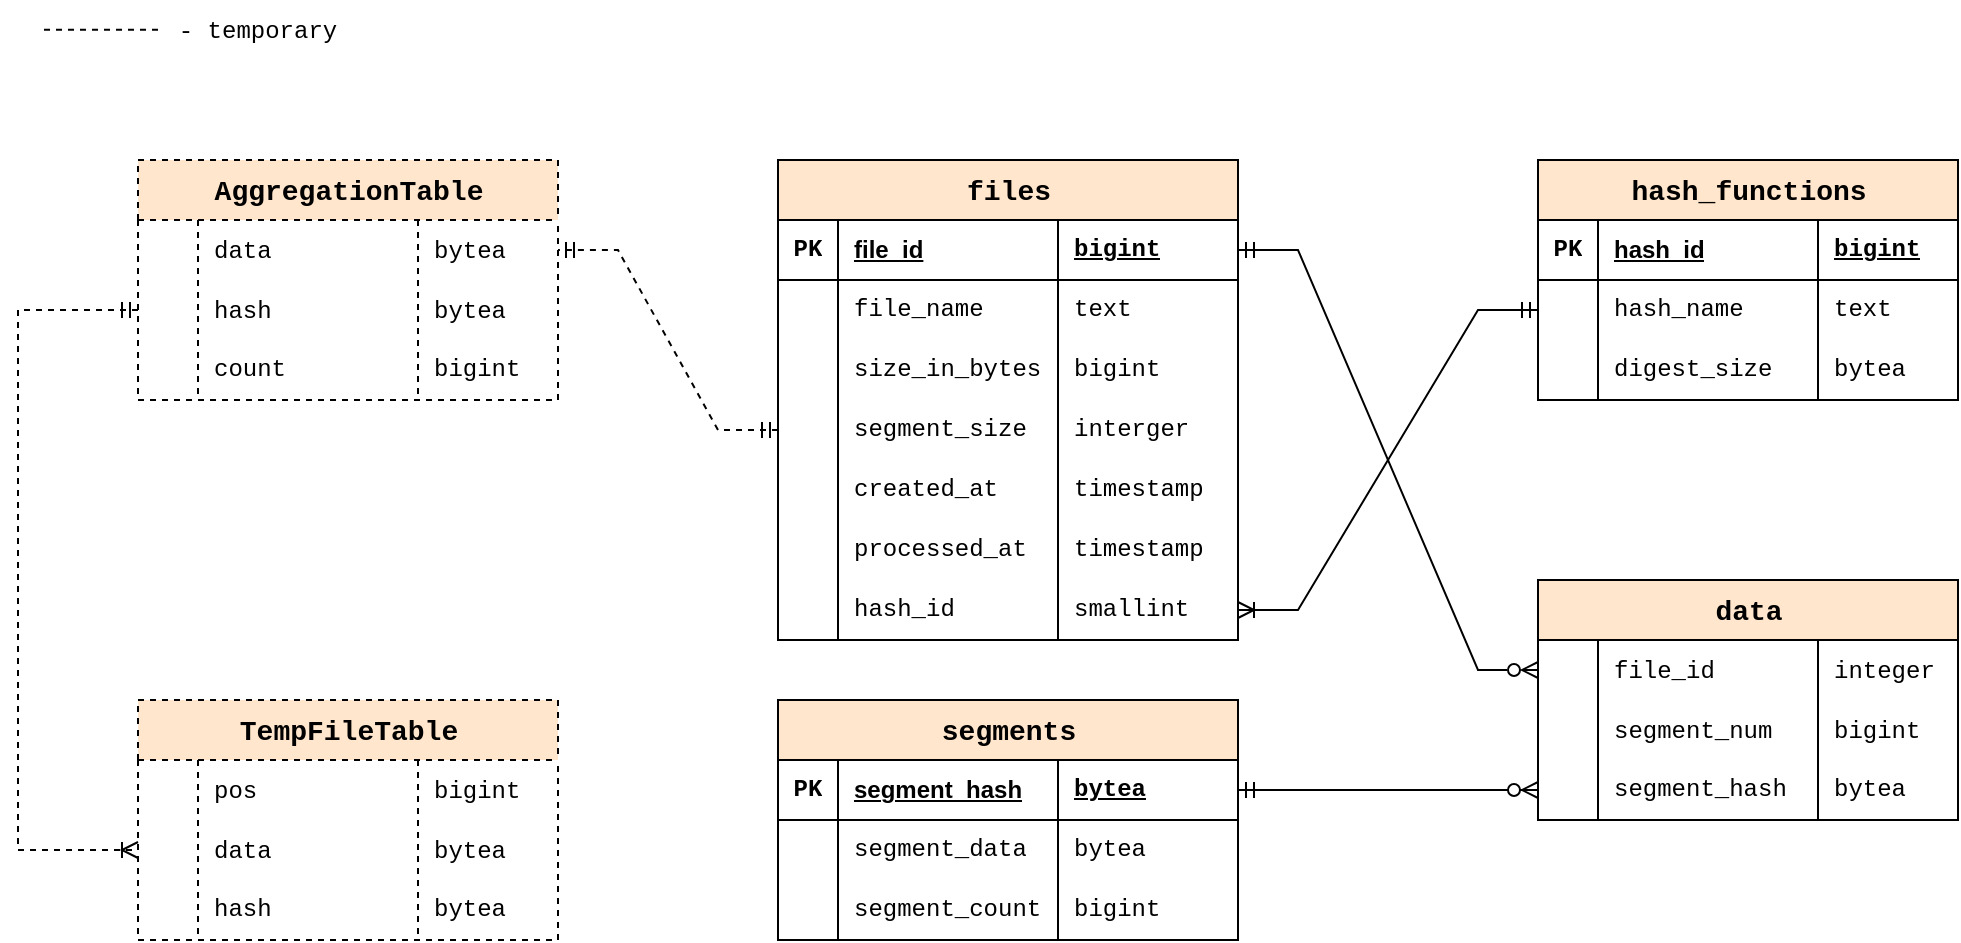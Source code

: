 <mxfile version="24.8.3">
  <diagram id="_JbBpGH4XB1mRXH1LUpM" name="Page-1">
    <mxGraphModel dx="1789" dy="1142" grid="1" gridSize="10" guides="1" tooltips="1" connect="1" arrows="1" fold="1" page="0" pageScale="1" pageWidth="850" pageHeight="1100" background="none" math="0" shadow="0">
      <root>
        <mxCell id="0" />
        <mxCell id="1" parent="0" />
        <mxCell id="z5l7bnWsJNs58Qk5u1nV-136" value="&lt;b style=&quot;font-size: 14px;&quot;&gt;&lt;font face=&quot;Courier New&quot;&gt;TempFileTable&lt;/font&gt;&lt;/b&gt;" style="shape=table;startSize=30;container=1;collapsible=1;childLayout=tableLayout;fixedRows=1;rowLines=0;fontStyle=1;align=center;resizeLast=1;html=1;fillColor=#ffe6cc;strokeColor=#000000;dashed=1;" parent="1" vertex="1">
          <mxGeometry x="-870" y="-360" width="210" height="120" as="geometry" />
        </mxCell>
        <mxCell id="z5l7bnWsJNs58Qk5u1nV-137" value="" style="shape=tableRow;horizontal=0;startSize=0;swimlaneHead=0;swimlaneBody=0;fillColor=none;collapsible=0;dropTarget=0;points=[[0,0.5],[1,0.5]];portConstraint=eastwest;top=0;left=0;right=0;bottom=0;" parent="z5l7bnWsJNs58Qk5u1nV-136" vertex="1">
          <mxGeometry y="30" width="210" height="30" as="geometry" />
        </mxCell>
        <mxCell id="z5l7bnWsJNs58Qk5u1nV-138" value="" style="shape=partialRectangle;connectable=0;fillColor=none;top=0;left=0;bottom=0;right=0;editable=1;overflow=hidden;whiteSpace=wrap;html=1;" parent="z5l7bnWsJNs58Qk5u1nV-137" vertex="1">
          <mxGeometry width="30" height="30" as="geometry">
            <mxRectangle width="30" height="30" as="alternateBounds" />
          </mxGeometry>
        </mxCell>
        <mxCell id="z5l7bnWsJNs58Qk5u1nV-139" value="&lt;font face=&quot;Courier New&quot;&gt;pos&lt;/font&gt;" style="shape=partialRectangle;connectable=0;fillColor=none;top=0;left=0;bottom=0;right=0;align=left;spacingLeft=6;overflow=hidden;whiteSpace=wrap;html=1;" parent="z5l7bnWsJNs58Qk5u1nV-137" vertex="1">
          <mxGeometry x="30" width="110" height="30" as="geometry">
            <mxRectangle width="110" height="30" as="alternateBounds" />
          </mxGeometry>
        </mxCell>
        <mxCell id="z5l7bnWsJNs58Qk5u1nV-140" value="&lt;font face=&quot;Courier New&quot;&gt;bigint&lt;/font&gt;" style="shape=partialRectangle;connectable=0;fillColor=none;top=0;left=0;bottom=0;right=0;align=left;spacingLeft=6;overflow=hidden;whiteSpace=wrap;html=1;" parent="z5l7bnWsJNs58Qk5u1nV-137" vertex="1">
          <mxGeometry x="140" width="70" height="30" as="geometry">
            <mxRectangle width="70" height="30" as="alternateBounds" />
          </mxGeometry>
        </mxCell>
        <mxCell id="z5l7bnWsJNs58Qk5u1nV-141" style="shape=tableRow;horizontal=0;startSize=0;swimlaneHead=0;swimlaneBody=0;fillColor=none;collapsible=0;dropTarget=0;points=[[0,0.5],[1,0.5]];portConstraint=eastwest;top=0;left=0;right=0;bottom=0;" parent="z5l7bnWsJNs58Qk5u1nV-136" vertex="1">
          <mxGeometry y="60" width="210" height="30" as="geometry" />
        </mxCell>
        <mxCell id="z5l7bnWsJNs58Qk5u1nV-142" style="shape=partialRectangle;connectable=0;fillColor=none;top=0;left=0;bottom=0;right=0;editable=1;overflow=hidden;whiteSpace=wrap;html=1;" parent="z5l7bnWsJNs58Qk5u1nV-141" vertex="1">
          <mxGeometry width="30" height="30" as="geometry">
            <mxRectangle width="30" height="30" as="alternateBounds" />
          </mxGeometry>
        </mxCell>
        <mxCell id="z5l7bnWsJNs58Qk5u1nV-143" value="&lt;span style=&quot;text-wrap-mode: nowrap;&quot;&gt;&lt;font style=&quot;font-size: 12px;&quot; face=&quot;Courier New&quot;&gt;data&lt;/font&gt;&lt;/span&gt;" style="shape=partialRectangle;connectable=0;fillColor=none;top=0;left=0;bottom=0;right=0;align=left;spacingLeft=6;overflow=hidden;whiteSpace=wrap;html=1;" parent="z5l7bnWsJNs58Qk5u1nV-141" vertex="1">
          <mxGeometry x="30" width="110" height="30" as="geometry">
            <mxRectangle width="110" height="30" as="alternateBounds" />
          </mxGeometry>
        </mxCell>
        <mxCell id="z5l7bnWsJNs58Qk5u1nV-144" value="&lt;font face=&quot;Courier New&quot;&gt;bytea&lt;/font&gt;" style="shape=partialRectangle;connectable=0;fillColor=none;top=0;left=0;bottom=0;right=0;align=left;spacingLeft=6;overflow=hidden;whiteSpace=wrap;html=1;" parent="z5l7bnWsJNs58Qk5u1nV-141" vertex="1">
          <mxGeometry x="140" width="70" height="30" as="geometry">
            <mxRectangle width="70" height="30" as="alternateBounds" />
          </mxGeometry>
        </mxCell>
        <mxCell id="z5l7bnWsJNs58Qk5u1nV-145" style="shape=tableRow;horizontal=0;startSize=0;swimlaneHead=0;swimlaneBody=0;fillColor=none;collapsible=0;dropTarget=0;points=[[0,0.5],[1,0.5]];portConstraint=eastwest;top=0;left=0;right=0;bottom=0;" parent="z5l7bnWsJNs58Qk5u1nV-136" vertex="1">
          <mxGeometry y="90" width="210" height="30" as="geometry" />
        </mxCell>
        <mxCell id="z5l7bnWsJNs58Qk5u1nV-146" style="shape=partialRectangle;connectable=0;fillColor=none;top=0;left=0;bottom=0;right=0;editable=1;overflow=hidden;whiteSpace=wrap;html=1;" parent="z5l7bnWsJNs58Qk5u1nV-145" vertex="1">
          <mxGeometry width="30" height="30" as="geometry">
            <mxRectangle width="30" height="30" as="alternateBounds" />
          </mxGeometry>
        </mxCell>
        <mxCell id="z5l7bnWsJNs58Qk5u1nV-147" value="hash" style="shape=partialRectangle;connectable=0;fillColor=none;top=0;left=0;bottom=0;right=0;align=left;spacingLeft=6;overflow=hidden;whiteSpace=wrap;html=1;fontFamily=Courier New;" parent="z5l7bnWsJNs58Qk5u1nV-145" vertex="1">
          <mxGeometry x="30" width="110" height="30" as="geometry">
            <mxRectangle width="110" height="30" as="alternateBounds" />
          </mxGeometry>
        </mxCell>
        <mxCell id="z5l7bnWsJNs58Qk5u1nV-148" value="bytea" style="shape=partialRectangle;connectable=0;fillColor=none;top=0;left=0;bottom=0;right=0;align=left;spacingLeft=6;overflow=hidden;whiteSpace=wrap;html=1;fontFamily=Courier New;" parent="z5l7bnWsJNs58Qk5u1nV-145" vertex="1">
          <mxGeometry x="140" width="70" height="30" as="geometry">
            <mxRectangle width="70" height="30" as="alternateBounds" />
          </mxGeometry>
        </mxCell>
        <mxCell id="z5l7bnWsJNs58Qk5u1nV-149" value="&lt;b style=&quot;font-size: 14px;&quot;&gt;&lt;font face=&quot;Courier New&quot;&gt;AggregationTable&lt;/font&gt;&lt;/b&gt;" style="shape=table;startSize=30;container=1;collapsible=1;childLayout=tableLayout;fixedRows=1;rowLines=0;fontStyle=1;align=center;resizeLast=1;html=1;fillColor=#ffe6cc;strokeColor=#000000;dashed=1;" parent="1" vertex="1">
          <mxGeometry x="-870" y="-630" width="210" height="120" as="geometry" />
        </mxCell>
        <mxCell id="z5l7bnWsJNs58Qk5u1nV-150" value="" style="shape=tableRow;horizontal=0;startSize=0;swimlaneHead=0;swimlaneBody=0;fillColor=none;collapsible=0;dropTarget=0;points=[[0,0.5],[1,0.5]];portConstraint=eastwest;top=0;left=0;right=0;bottom=0;" parent="z5l7bnWsJNs58Qk5u1nV-149" vertex="1">
          <mxGeometry y="30" width="210" height="30" as="geometry" />
        </mxCell>
        <mxCell id="z5l7bnWsJNs58Qk5u1nV-151" value="" style="shape=partialRectangle;connectable=0;fillColor=none;top=0;left=0;bottom=0;right=0;editable=1;overflow=hidden;whiteSpace=wrap;html=1;" parent="z5l7bnWsJNs58Qk5u1nV-150" vertex="1">
          <mxGeometry width="30" height="30" as="geometry">
            <mxRectangle width="30" height="30" as="alternateBounds" />
          </mxGeometry>
        </mxCell>
        <mxCell id="z5l7bnWsJNs58Qk5u1nV-152" value="&lt;font face=&quot;Courier New&quot;&gt;data&lt;/font&gt;" style="shape=partialRectangle;connectable=0;fillColor=none;top=0;left=0;bottom=0;right=0;align=left;spacingLeft=6;overflow=hidden;whiteSpace=wrap;html=1;" parent="z5l7bnWsJNs58Qk5u1nV-150" vertex="1">
          <mxGeometry x="30" width="110" height="30" as="geometry">
            <mxRectangle width="110" height="30" as="alternateBounds" />
          </mxGeometry>
        </mxCell>
        <mxCell id="z5l7bnWsJNs58Qk5u1nV-153" value="&lt;font face=&quot;Courier New&quot;&gt;bytea&lt;/font&gt;" style="shape=partialRectangle;connectable=0;fillColor=none;top=0;left=0;bottom=0;right=0;align=left;spacingLeft=6;overflow=hidden;whiteSpace=wrap;html=1;" parent="z5l7bnWsJNs58Qk5u1nV-150" vertex="1">
          <mxGeometry x="140" width="70" height="30" as="geometry">
            <mxRectangle width="70" height="30" as="alternateBounds" />
          </mxGeometry>
        </mxCell>
        <mxCell id="z5l7bnWsJNs58Qk5u1nV-154" style="shape=tableRow;horizontal=0;startSize=0;swimlaneHead=0;swimlaneBody=0;fillColor=none;collapsible=0;dropTarget=0;points=[[0,0.5],[1,0.5]];portConstraint=eastwest;top=0;left=0;right=0;bottom=0;" parent="z5l7bnWsJNs58Qk5u1nV-149" vertex="1">
          <mxGeometry y="60" width="210" height="30" as="geometry" />
        </mxCell>
        <mxCell id="z5l7bnWsJNs58Qk5u1nV-155" style="shape=partialRectangle;connectable=0;fillColor=none;top=0;left=0;bottom=0;right=0;editable=1;overflow=hidden;whiteSpace=wrap;html=1;" parent="z5l7bnWsJNs58Qk5u1nV-154" vertex="1">
          <mxGeometry width="30" height="30" as="geometry">
            <mxRectangle width="30" height="30" as="alternateBounds" />
          </mxGeometry>
        </mxCell>
        <mxCell id="z5l7bnWsJNs58Qk5u1nV-156" value="&lt;span style=&quot;text-wrap-mode: nowrap;&quot;&gt;&lt;font style=&quot;font-size: 12px;&quot; face=&quot;Courier New&quot;&gt;hash&lt;/font&gt;&lt;/span&gt;" style="shape=partialRectangle;connectable=0;fillColor=none;top=0;left=0;bottom=0;right=0;align=left;spacingLeft=6;overflow=hidden;whiteSpace=wrap;html=1;" parent="z5l7bnWsJNs58Qk5u1nV-154" vertex="1">
          <mxGeometry x="30" width="110" height="30" as="geometry">
            <mxRectangle width="110" height="30" as="alternateBounds" />
          </mxGeometry>
        </mxCell>
        <mxCell id="z5l7bnWsJNs58Qk5u1nV-157" value="&lt;font face=&quot;Courier New&quot;&gt;bytea&lt;/font&gt;" style="shape=partialRectangle;connectable=0;fillColor=none;top=0;left=0;bottom=0;right=0;align=left;spacingLeft=6;overflow=hidden;whiteSpace=wrap;html=1;" parent="z5l7bnWsJNs58Qk5u1nV-154" vertex="1">
          <mxGeometry x="140" width="70" height="30" as="geometry">
            <mxRectangle width="70" height="30" as="alternateBounds" />
          </mxGeometry>
        </mxCell>
        <mxCell id="z5l7bnWsJNs58Qk5u1nV-158" style="shape=tableRow;horizontal=0;startSize=0;swimlaneHead=0;swimlaneBody=0;fillColor=none;collapsible=0;dropTarget=0;points=[[0,0.5],[1,0.5]];portConstraint=eastwest;top=0;left=0;right=0;bottom=0;" parent="z5l7bnWsJNs58Qk5u1nV-149" vertex="1">
          <mxGeometry y="90" width="210" height="30" as="geometry" />
        </mxCell>
        <mxCell id="z5l7bnWsJNs58Qk5u1nV-159" style="shape=partialRectangle;connectable=0;fillColor=none;top=0;left=0;bottom=0;right=0;editable=1;overflow=hidden;whiteSpace=wrap;html=1;" parent="z5l7bnWsJNs58Qk5u1nV-158" vertex="1">
          <mxGeometry width="30" height="30" as="geometry">
            <mxRectangle width="30" height="30" as="alternateBounds" />
          </mxGeometry>
        </mxCell>
        <mxCell id="z5l7bnWsJNs58Qk5u1nV-160" value="count" style="shape=partialRectangle;connectable=0;fillColor=none;top=0;left=0;bottom=0;right=0;align=left;spacingLeft=6;overflow=hidden;whiteSpace=wrap;html=1;fontFamily=Courier New;" parent="z5l7bnWsJNs58Qk5u1nV-158" vertex="1">
          <mxGeometry x="30" width="110" height="30" as="geometry">
            <mxRectangle width="110" height="30" as="alternateBounds" />
          </mxGeometry>
        </mxCell>
        <mxCell id="z5l7bnWsJNs58Qk5u1nV-161" value="bigint" style="shape=partialRectangle;connectable=0;fillColor=none;top=0;left=0;bottom=0;right=0;align=left;spacingLeft=6;overflow=hidden;whiteSpace=wrap;html=1;fontFamily=Courier New;" parent="z5l7bnWsJNs58Qk5u1nV-158" vertex="1">
          <mxGeometry x="140" width="70" height="30" as="geometry">
            <mxRectangle width="70" height="30" as="alternateBounds" />
          </mxGeometry>
        </mxCell>
        <mxCell id="XiNT1Wdmcp_K6s7sq5Nl-28" value="" style="edgeStyle=entityRelationEdgeStyle;fontSize=12;html=1;endArrow=ERmandOne;rounded=0;entryX=1;entryY=0.5;entryDx=0;entryDy=0;exitX=0;exitY=0.5;exitDx=0;exitDy=0;endFill=0;startArrow=ERmandOne;startFill=0;dashed=1;" edge="1" parent="1" source="XiNT1Wdmcp_K6s7sq5Nl-81" target="z5l7bnWsJNs58Qk5u1nV-150">
          <mxGeometry width="100" height="100" relative="1" as="geometry">
            <mxPoint x="-590" y="-555" as="sourcePoint" />
            <mxPoint x="-760" y="-360" as="targetPoint" />
          </mxGeometry>
        </mxCell>
        <mxCell id="XiNT1Wdmcp_K6s7sq5Nl-29" value="&lt;b style=&quot;font-size: 14px;&quot;&gt;&lt;font face=&quot;Courier New&quot;&gt;hash_functions&lt;/font&gt;&lt;/b&gt;" style="shape=table;startSize=30;container=1;collapsible=1;childLayout=tableLayout;fixedRows=1;rowLines=0;fontStyle=1;align=center;resizeLast=1;html=1;fillColor=#ffe6cc;strokeColor=#000000;" vertex="1" parent="1">
          <mxGeometry x="-170" y="-630" width="210" height="120" as="geometry">
            <mxRectangle x="-290" y="-470" width="160" height="30" as="alternateBounds" />
          </mxGeometry>
        </mxCell>
        <mxCell id="XiNT1Wdmcp_K6s7sq5Nl-30" value="" style="shape=tableRow;horizontal=0;startSize=0;swimlaneHead=0;swimlaneBody=0;fillColor=none;collapsible=0;dropTarget=0;points=[[0,0.5],[1,0.5]];portConstraint=eastwest;top=0;left=0;right=0;bottom=1;" vertex="1" parent="XiNT1Wdmcp_K6s7sq5Nl-29">
          <mxGeometry y="30" width="210" height="30" as="geometry" />
        </mxCell>
        <mxCell id="XiNT1Wdmcp_K6s7sq5Nl-31" value="PK" style="shape=partialRectangle;connectable=0;fillColor=none;top=0;left=0;bottom=0;right=0;fontStyle=1;overflow=hidden;whiteSpace=wrap;html=1;fontFamily=Courier New;" vertex="1" parent="XiNT1Wdmcp_K6s7sq5Nl-30">
          <mxGeometry width="30" height="30" as="geometry">
            <mxRectangle width="30" height="30" as="alternateBounds" />
          </mxGeometry>
        </mxCell>
        <mxCell id="XiNT1Wdmcp_K6s7sq5Nl-32" value="hash_id" style="shape=partialRectangle;connectable=0;fillColor=none;top=0;left=0;bottom=0;right=0;align=left;spacingLeft=6;fontStyle=5;overflow=hidden;whiteSpace=wrap;html=1;" vertex="1" parent="XiNT1Wdmcp_K6s7sq5Nl-30">
          <mxGeometry x="30" width="110" height="30" as="geometry">
            <mxRectangle width="110" height="30" as="alternateBounds" />
          </mxGeometry>
        </mxCell>
        <mxCell id="XiNT1Wdmcp_K6s7sq5Nl-33" value="bigint" style="shape=partialRectangle;connectable=0;fillColor=none;top=0;left=0;bottom=0;right=0;align=left;spacingLeft=6;fontStyle=5;overflow=hidden;whiteSpace=wrap;html=1;fontFamily=Courier New;" vertex="1" parent="XiNT1Wdmcp_K6s7sq5Nl-30">
          <mxGeometry x="140" width="70" height="30" as="geometry">
            <mxRectangle width="70" height="30" as="alternateBounds" />
          </mxGeometry>
        </mxCell>
        <mxCell id="XiNT1Wdmcp_K6s7sq5Nl-34" value="" style="shape=tableRow;horizontal=0;startSize=0;swimlaneHead=0;swimlaneBody=0;fillColor=none;collapsible=0;dropTarget=0;points=[[0,0.5],[1,0.5]];portConstraint=eastwest;top=0;left=0;right=0;bottom=0;" vertex="1" parent="XiNT1Wdmcp_K6s7sq5Nl-29">
          <mxGeometry y="60" width="210" height="30" as="geometry" />
        </mxCell>
        <mxCell id="XiNT1Wdmcp_K6s7sq5Nl-35" value="" style="shape=partialRectangle;connectable=0;fillColor=none;top=0;left=0;bottom=0;right=0;editable=1;overflow=hidden;whiteSpace=wrap;html=1;" vertex="1" parent="XiNT1Wdmcp_K6s7sq5Nl-34">
          <mxGeometry width="30" height="30" as="geometry">
            <mxRectangle width="30" height="30" as="alternateBounds" />
          </mxGeometry>
        </mxCell>
        <mxCell id="XiNT1Wdmcp_K6s7sq5Nl-36" value="hash_name" style="shape=partialRectangle;connectable=0;fillColor=none;top=0;left=0;bottom=0;right=0;align=left;spacingLeft=6;overflow=hidden;whiteSpace=wrap;html=1;fontFamily=Courier New;" vertex="1" parent="XiNT1Wdmcp_K6s7sq5Nl-34">
          <mxGeometry x="30" width="110" height="30" as="geometry">
            <mxRectangle width="110" height="30" as="alternateBounds" />
          </mxGeometry>
        </mxCell>
        <mxCell id="XiNT1Wdmcp_K6s7sq5Nl-37" value="text" style="shape=partialRectangle;connectable=0;fillColor=none;top=0;left=0;bottom=0;right=0;align=left;spacingLeft=6;overflow=hidden;whiteSpace=wrap;html=1;fontFamily=Courier New;" vertex="1" parent="XiNT1Wdmcp_K6s7sq5Nl-34">
          <mxGeometry x="140" width="70" height="30" as="geometry">
            <mxRectangle width="70" height="30" as="alternateBounds" />
          </mxGeometry>
        </mxCell>
        <mxCell id="XiNT1Wdmcp_K6s7sq5Nl-38" value="" style="shape=tableRow;horizontal=0;startSize=0;swimlaneHead=0;swimlaneBody=0;fillColor=none;collapsible=0;dropTarget=0;points=[[0,0.5],[1,0.5]];portConstraint=eastwest;top=0;left=0;right=0;bottom=0;" vertex="1" parent="XiNT1Wdmcp_K6s7sq5Nl-29">
          <mxGeometry y="90" width="210" height="30" as="geometry" />
        </mxCell>
        <mxCell id="XiNT1Wdmcp_K6s7sq5Nl-39" value="" style="shape=partialRectangle;connectable=0;fillColor=none;top=0;left=0;bottom=0;right=0;editable=1;overflow=hidden;whiteSpace=wrap;html=1;" vertex="1" parent="XiNT1Wdmcp_K6s7sq5Nl-38">
          <mxGeometry width="30" height="30" as="geometry">
            <mxRectangle width="30" height="30" as="alternateBounds" />
          </mxGeometry>
        </mxCell>
        <mxCell id="XiNT1Wdmcp_K6s7sq5Nl-40" value="digest_size" style="shape=partialRectangle;connectable=0;fillColor=none;top=0;left=0;bottom=0;right=0;align=left;spacingLeft=6;overflow=hidden;whiteSpace=wrap;html=1;fontFamily=Courier New;" vertex="1" parent="XiNT1Wdmcp_K6s7sq5Nl-38">
          <mxGeometry x="30" width="110" height="30" as="geometry">
            <mxRectangle width="110" height="30" as="alternateBounds" />
          </mxGeometry>
        </mxCell>
        <mxCell id="XiNT1Wdmcp_K6s7sq5Nl-41" value="bytea" style="shape=partialRectangle;connectable=0;fillColor=none;top=0;left=0;bottom=0;right=0;align=left;spacingLeft=6;overflow=hidden;whiteSpace=wrap;html=1;fontFamily=Courier New;" vertex="1" parent="XiNT1Wdmcp_K6s7sq5Nl-38">
          <mxGeometry x="140" width="70" height="30" as="geometry">
            <mxRectangle width="70" height="30" as="alternateBounds" />
          </mxGeometry>
        </mxCell>
        <mxCell id="XiNT1Wdmcp_K6s7sq5Nl-42" value="&lt;b style=&quot;font-size: 14px;&quot;&gt;&lt;font face=&quot;Courier New&quot;&gt;data&lt;/font&gt;&lt;/b&gt;" style="shape=table;startSize=30;container=1;collapsible=1;childLayout=tableLayout;fixedRows=1;rowLines=0;fontStyle=1;align=center;resizeLast=1;html=1;fillColor=#ffe6cc;strokeColor=#000000;" vertex="1" parent="1">
          <mxGeometry x="-170" y="-420" width="210" height="120" as="geometry" />
        </mxCell>
        <mxCell id="XiNT1Wdmcp_K6s7sq5Nl-43" value="" style="shape=tableRow;horizontal=0;startSize=0;swimlaneHead=0;swimlaneBody=0;fillColor=none;collapsible=0;dropTarget=0;points=[[0,0.5],[1,0.5]];portConstraint=eastwest;top=0;left=0;right=0;bottom=0;" vertex="1" parent="XiNT1Wdmcp_K6s7sq5Nl-42">
          <mxGeometry y="30" width="210" height="30" as="geometry" />
        </mxCell>
        <mxCell id="XiNT1Wdmcp_K6s7sq5Nl-44" value="" style="shape=partialRectangle;connectable=0;fillColor=none;top=0;left=0;bottom=0;right=0;editable=1;overflow=hidden;whiteSpace=wrap;html=1;" vertex="1" parent="XiNT1Wdmcp_K6s7sq5Nl-43">
          <mxGeometry width="30" height="30" as="geometry">
            <mxRectangle width="30" height="30" as="alternateBounds" />
          </mxGeometry>
        </mxCell>
        <mxCell id="XiNT1Wdmcp_K6s7sq5Nl-45" value="&lt;font face=&quot;Courier New&quot;&gt;file_id&lt;/font&gt;" style="shape=partialRectangle;connectable=0;fillColor=none;top=0;left=0;bottom=0;right=0;align=left;spacingLeft=6;overflow=hidden;whiteSpace=wrap;html=1;" vertex="1" parent="XiNT1Wdmcp_K6s7sq5Nl-43">
          <mxGeometry x="30" width="110" height="30" as="geometry">
            <mxRectangle width="110" height="30" as="alternateBounds" />
          </mxGeometry>
        </mxCell>
        <mxCell id="XiNT1Wdmcp_K6s7sq5Nl-46" value="&lt;font face=&quot;Courier New&quot;&gt;integer&lt;/font&gt;" style="shape=partialRectangle;connectable=0;fillColor=none;top=0;left=0;bottom=0;right=0;align=left;spacingLeft=6;overflow=hidden;whiteSpace=wrap;html=1;" vertex="1" parent="XiNT1Wdmcp_K6s7sq5Nl-43">
          <mxGeometry x="140" width="70" height="30" as="geometry">
            <mxRectangle width="70" height="30" as="alternateBounds" />
          </mxGeometry>
        </mxCell>
        <mxCell id="XiNT1Wdmcp_K6s7sq5Nl-47" style="shape=tableRow;horizontal=0;startSize=0;swimlaneHead=0;swimlaneBody=0;fillColor=none;collapsible=0;dropTarget=0;points=[[0,0.5],[1,0.5]];portConstraint=eastwest;top=0;left=0;right=0;bottom=0;" vertex="1" parent="XiNT1Wdmcp_K6s7sq5Nl-42">
          <mxGeometry y="60" width="210" height="30" as="geometry" />
        </mxCell>
        <mxCell id="XiNT1Wdmcp_K6s7sq5Nl-48" style="shape=partialRectangle;connectable=0;fillColor=none;top=0;left=0;bottom=0;right=0;editable=1;overflow=hidden;whiteSpace=wrap;html=1;" vertex="1" parent="XiNT1Wdmcp_K6s7sq5Nl-47">
          <mxGeometry width="30" height="30" as="geometry">
            <mxRectangle width="30" height="30" as="alternateBounds" />
          </mxGeometry>
        </mxCell>
        <mxCell id="XiNT1Wdmcp_K6s7sq5Nl-49" value="&lt;span style=&quot;text-wrap-mode: nowrap;&quot;&gt;&lt;font style=&quot;font-size: 12px;&quot; face=&quot;Courier New&quot;&gt;segment_num&lt;/font&gt;&lt;/span&gt;" style="shape=partialRectangle;connectable=0;fillColor=none;top=0;left=0;bottom=0;right=0;align=left;spacingLeft=6;overflow=hidden;whiteSpace=wrap;html=1;" vertex="1" parent="XiNT1Wdmcp_K6s7sq5Nl-47">
          <mxGeometry x="30" width="110" height="30" as="geometry">
            <mxRectangle width="110" height="30" as="alternateBounds" />
          </mxGeometry>
        </mxCell>
        <mxCell id="XiNT1Wdmcp_K6s7sq5Nl-50" value="&lt;font face=&quot;Courier New&quot;&gt;bigint&lt;/font&gt;" style="shape=partialRectangle;connectable=0;fillColor=none;top=0;left=0;bottom=0;right=0;align=left;spacingLeft=6;overflow=hidden;whiteSpace=wrap;html=1;" vertex="1" parent="XiNT1Wdmcp_K6s7sq5Nl-47">
          <mxGeometry x="140" width="70" height="30" as="geometry">
            <mxRectangle width="70" height="30" as="alternateBounds" />
          </mxGeometry>
        </mxCell>
        <mxCell id="XiNT1Wdmcp_K6s7sq5Nl-51" style="shape=tableRow;horizontal=0;startSize=0;swimlaneHead=0;swimlaneBody=0;fillColor=none;collapsible=0;dropTarget=0;points=[[0,0.5],[1,0.5]];portConstraint=eastwest;top=0;left=0;right=0;bottom=0;" vertex="1" parent="XiNT1Wdmcp_K6s7sq5Nl-42">
          <mxGeometry y="90" width="210" height="30" as="geometry" />
        </mxCell>
        <mxCell id="XiNT1Wdmcp_K6s7sq5Nl-52" style="shape=partialRectangle;connectable=0;fillColor=none;top=0;left=0;bottom=0;right=0;editable=1;overflow=hidden;whiteSpace=wrap;html=1;" vertex="1" parent="XiNT1Wdmcp_K6s7sq5Nl-51">
          <mxGeometry width="30" height="30" as="geometry">
            <mxRectangle width="30" height="30" as="alternateBounds" />
          </mxGeometry>
        </mxCell>
        <mxCell id="XiNT1Wdmcp_K6s7sq5Nl-53" value="segment_hash" style="shape=partialRectangle;connectable=0;fillColor=none;top=0;left=0;bottom=0;right=0;align=left;spacingLeft=6;overflow=hidden;whiteSpace=wrap;html=1;fontFamily=Courier New;" vertex="1" parent="XiNT1Wdmcp_K6s7sq5Nl-51">
          <mxGeometry x="30" width="110" height="30" as="geometry">
            <mxRectangle width="110" height="30" as="alternateBounds" />
          </mxGeometry>
        </mxCell>
        <mxCell id="XiNT1Wdmcp_K6s7sq5Nl-54" value="bytea" style="shape=partialRectangle;connectable=0;fillColor=none;top=0;left=0;bottom=0;right=0;align=left;spacingLeft=6;overflow=hidden;whiteSpace=wrap;html=1;fontFamily=Courier New;" vertex="1" parent="XiNT1Wdmcp_K6s7sq5Nl-51">
          <mxGeometry x="140" width="70" height="30" as="geometry">
            <mxRectangle width="70" height="30" as="alternateBounds" />
          </mxGeometry>
        </mxCell>
        <mxCell id="XiNT1Wdmcp_K6s7sq5Nl-55" value="&lt;b style=&quot;font-size: 14px;&quot;&gt;&lt;font face=&quot;Courier New&quot;&gt;segments&lt;/font&gt;&lt;/b&gt;" style="shape=table;startSize=30;container=1;collapsible=1;childLayout=tableLayout;fixedRows=1;rowLines=0;fontStyle=1;align=center;resizeLast=1;html=1;fillColor=#ffe6cc;strokeColor=#000000;" vertex="1" parent="1">
          <mxGeometry x="-550" y="-360" width="230" height="120" as="geometry">
            <mxRectangle x="-290" y="-470" width="160" height="30" as="alternateBounds" />
          </mxGeometry>
        </mxCell>
        <mxCell id="XiNT1Wdmcp_K6s7sq5Nl-56" value="" style="shape=tableRow;horizontal=0;startSize=0;swimlaneHead=0;swimlaneBody=0;fillColor=none;collapsible=0;dropTarget=0;points=[[0,0.5],[1,0.5]];portConstraint=eastwest;top=0;left=0;right=0;bottom=1;" vertex="1" parent="XiNT1Wdmcp_K6s7sq5Nl-55">
          <mxGeometry y="30" width="230" height="30" as="geometry" />
        </mxCell>
        <mxCell id="XiNT1Wdmcp_K6s7sq5Nl-57" value="PK" style="shape=partialRectangle;connectable=0;fillColor=none;top=0;left=0;bottom=0;right=0;fontStyle=1;overflow=hidden;whiteSpace=wrap;html=1;fontFamily=Courier New;" vertex="1" parent="XiNT1Wdmcp_K6s7sq5Nl-56">
          <mxGeometry width="30" height="30" as="geometry">
            <mxRectangle width="30" height="30" as="alternateBounds" />
          </mxGeometry>
        </mxCell>
        <mxCell id="XiNT1Wdmcp_K6s7sq5Nl-58" value="segment_hash" style="shape=partialRectangle;connectable=0;fillColor=none;top=0;left=0;bottom=0;right=0;align=left;spacingLeft=6;fontStyle=5;overflow=hidden;whiteSpace=wrap;html=1;" vertex="1" parent="XiNT1Wdmcp_K6s7sq5Nl-56">
          <mxGeometry x="30" width="110" height="30" as="geometry">
            <mxRectangle width="110" height="30" as="alternateBounds" />
          </mxGeometry>
        </mxCell>
        <mxCell id="XiNT1Wdmcp_K6s7sq5Nl-59" value="bytea" style="shape=partialRectangle;connectable=0;fillColor=none;top=0;left=0;bottom=0;right=0;align=left;spacingLeft=6;fontStyle=5;overflow=hidden;whiteSpace=wrap;html=1;fontFamily=Courier New;" vertex="1" parent="XiNT1Wdmcp_K6s7sq5Nl-56">
          <mxGeometry x="140" width="90" height="30" as="geometry">
            <mxRectangle width="90" height="30" as="alternateBounds" />
          </mxGeometry>
        </mxCell>
        <mxCell id="XiNT1Wdmcp_K6s7sq5Nl-60" value="" style="shape=tableRow;horizontal=0;startSize=0;swimlaneHead=0;swimlaneBody=0;fillColor=none;collapsible=0;dropTarget=0;points=[[0,0.5],[1,0.5]];portConstraint=eastwest;top=0;left=0;right=0;bottom=0;" vertex="1" parent="XiNT1Wdmcp_K6s7sq5Nl-55">
          <mxGeometry y="60" width="230" height="30" as="geometry" />
        </mxCell>
        <mxCell id="XiNT1Wdmcp_K6s7sq5Nl-61" value="" style="shape=partialRectangle;connectable=0;fillColor=none;top=0;left=0;bottom=0;right=0;editable=1;overflow=hidden;whiteSpace=wrap;html=1;" vertex="1" parent="XiNT1Wdmcp_K6s7sq5Nl-60">
          <mxGeometry width="30" height="30" as="geometry">
            <mxRectangle width="30" height="30" as="alternateBounds" />
          </mxGeometry>
        </mxCell>
        <mxCell id="XiNT1Wdmcp_K6s7sq5Nl-62" value="segment_data" style="shape=partialRectangle;connectable=0;fillColor=none;top=0;left=0;bottom=0;right=0;align=left;spacingLeft=6;overflow=hidden;whiteSpace=wrap;html=1;fontFamily=Courier New;" vertex="1" parent="XiNT1Wdmcp_K6s7sq5Nl-60">
          <mxGeometry x="30" width="110" height="30" as="geometry">
            <mxRectangle width="110" height="30" as="alternateBounds" />
          </mxGeometry>
        </mxCell>
        <mxCell id="XiNT1Wdmcp_K6s7sq5Nl-63" value="bytea" style="shape=partialRectangle;connectable=0;fillColor=none;top=0;left=0;bottom=0;right=0;align=left;spacingLeft=6;overflow=hidden;whiteSpace=wrap;html=1;fontFamily=Courier New;" vertex="1" parent="XiNT1Wdmcp_K6s7sq5Nl-60">
          <mxGeometry x="140" width="90" height="30" as="geometry">
            <mxRectangle width="90" height="30" as="alternateBounds" />
          </mxGeometry>
        </mxCell>
        <mxCell id="XiNT1Wdmcp_K6s7sq5Nl-64" value="" style="shape=tableRow;horizontal=0;startSize=0;swimlaneHead=0;swimlaneBody=0;fillColor=none;collapsible=0;dropTarget=0;points=[[0,0.5],[1,0.5]];portConstraint=eastwest;top=0;left=0;right=0;bottom=0;" vertex="1" parent="XiNT1Wdmcp_K6s7sq5Nl-55">
          <mxGeometry y="90" width="230" height="30" as="geometry" />
        </mxCell>
        <mxCell id="XiNT1Wdmcp_K6s7sq5Nl-65" value="" style="shape=partialRectangle;connectable=0;fillColor=none;top=0;left=0;bottom=0;right=0;editable=1;overflow=hidden;whiteSpace=wrap;html=1;" vertex="1" parent="XiNT1Wdmcp_K6s7sq5Nl-64">
          <mxGeometry width="30" height="30" as="geometry">
            <mxRectangle width="30" height="30" as="alternateBounds" />
          </mxGeometry>
        </mxCell>
        <mxCell id="XiNT1Wdmcp_K6s7sq5Nl-66" value="segment_count" style="shape=partialRectangle;connectable=0;fillColor=none;top=0;left=0;bottom=0;right=0;align=left;spacingLeft=6;overflow=hidden;whiteSpace=wrap;html=1;fontFamily=Courier New;" vertex="1" parent="XiNT1Wdmcp_K6s7sq5Nl-64">
          <mxGeometry x="30" width="110" height="30" as="geometry">
            <mxRectangle width="110" height="30" as="alternateBounds" />
          </mxGeometry>
        </mxCell>
        <mxCell id="XiNT1Wdmcp_K6s7sq5Nl-67" value="bigint" style="shape=partialRectangle;connectable=0;fillColor=none;top=0;left=0;bottom=0;right=0;align=left;spacingLeft=6;overflow=hidden;whiteSpace=wrap;html=1;fontFamily=Courier New;" vertex="1" parent="XiNT1Wdmcp_K6s7sq5Nl-64">
          <mxGeometry x="140" width="90" height="30" as="geometry">
            <mxRectangle width="90" height="30" as="alternateBounds" />
          </mxGeometry>
        </mxCell>
        <mxCell id="XiNT1Wdmcp_K6s7sq5Nl-68" value="&lt;b style=&quot;font-size: 14px;&quot;&gt;&lt;font face=&quot;Courier New&quot;&gt;files&lt;/font&gt;&lt;/b&gt;" style="shape=table;startSize=30;container=1;collapsible=1;childLayout=tableLayout;fixedRows=1;rowLines=0;fontStyle=1;align=center;resizeLast=1;html=1;fillColor=#ffe6cc;strokeColor=#000000;" vertex="1" parent="1">
          <mxGeometry x="-550" y="-630" width="230" height="240" as="geometry">
            <mxRectangle x="-290" y="-470" width="160" height="30" as="alternateBounds" />
          </mxGeometry>
        </mxCell>
        <mxCell id="XiNT1Wdmcp_K6s7sq5Nl-69" value="" style="shape=tableRow;horizontal=0;startSize=0;swimlaneHead=0;swimlaneBody=0;fillColor=none;collapsible=0;dropTarget=0;points=[[0,0.5],[1,0.5]];portConstraint=eastwest;top=0;left=0;right=0;bottom=1;" vertex="1" parent="XiNT1Wdmcp_K6s7sq5Nl-68">
          <mxGeometry y="30" width="230" height="30" as="geometry" />
        </mxCell>
        <mxCell id="XiNT1Wdmcp_K6s7sq5Nl-70" value="PK" style="shape=partialRectangle;connectable=0;fillColor=none;top=0;left=0;bottom=0;right=0;fontStyle=1;overflow=hidden;whiteSpace=wrap;html=1;fontFamily=Courier New;" vertex="1" parent="XiNT1Wdmcp_K6s7sq5Nl-69">
          <mxGeometry width="30" height="30" as="geometry">
            <mxRectangle width="30" height="30" as="alternateBounds" />
          </mxGeometry>
        </mxCell>
        <mxCell id="XiNT1Wdmcp_K6s7sq5Nl-71" value="file_id" style="shape=partialRectangle;connectable=0;fillColor=none;top=0;left=0;bottom=0;right=0;align=left;spacingLeft=6;fontStyle=5;overflow=hidden;whiteSpace=wrap;html=1;" vertex="1" parent="XiNT1Wdmcp_K6s7sq5Nl-69">
          <mxGeometry x="30" width="110" height="30" as="geometry">
            <mxRectangle width="110" height="30" as="alternateBounds" />
          </mxGeometry>
        </mxCell>
        <mxCell id="XiNT1Wdmcp_K6s7sq5Nl-72" value="bigint" style="shape=partialRectangle;connectable=0;fillColor=none;top=0;left=0;bottom=0;right=0;align=left;spacingLeft=6;fontStyle=5;overflow=hidden;whiteSpace=wrap;html=1;fontFamily=Courier New;" vertex="1" parent="XiNT1Wdmcp_K6s7sq5Nl-69">
          <mxGeometry x="140" width="90" height="30" as="geometry">
            <mxRectangle width="90" height="30" as="alternateBounds" />
          </mxGeometry>
        </mxCell>
        <mxCell id="XiNT1Wdmcp_K6s7sq5Nl-73" value="" style="shape=tableRow;horizontal=0;startSize=0;swimlaneHead=0;swimlaneBody=0;fillColor=none;collapsible=0;dropTarget=0;points=[[0,0.5],[1,0.5]];portConstraint=eastwest;top=0;left=0;right=0;bottom=0;" vertex="1" parent="XiNT1Wdmcp_K6s7sq5Nl-68">
          <mxGeometry y="60" width="230" height="30" as="geometry" />
        </mxCell>
        <mxCell id="XiNT1Wdmcp_K6s7sq5Nl-74" value="" style="shape=partialRectangle;connectable=0;fillColor=none;top=0;left=0;bottom=0;right=0;editable=1;overflow=hidden;whiteSpace=wrap;html=1;" vertex="1" parent="XiNT1Wdmcp_K6s7sq5Nl-73">
          <mxGeometry width="30" height="30" as="geometry">
            <mxRectangle width="30" height="30" as="alternateBounds" />
          </mxGeometry>
        </mxCell>
        <mxCell id="XiNT1Wdmcp_K6s7sq5Nl-75" value="file_name" style="shape=partialRectangle;connectable=0;fillColor=none;top=0;left=0;bottom=0;right=0;align=left;spacingLeft=6;overflow=hidden;whiteSpace=wrap;html=1;fontFamily=Courier New;" vertex="1" parent="XiNT1Wdmcp_K6s7sq5Nl-73">
          <mxGeometry x="30" width="110" height="30" as="geometry">
            <mxRectangle width="110" height="30" as="alternateBounds" />
          </mxGeometry>
        </mxCell>
        <mxCell id="XiNT1Wdmcp_K6s7sq5Nl-76" value="text" style="shape=partialRectangle;connectable=0;fillColor=none;top=0;left=0;bottom=0;right=0;align=left;spacingLeft=6;overflow=hidden;whiteSpace=wrap;html=1;fontFamily=Courier New;" vertex="1" parent="XiNT1Wdmcp_K6s7sq5Nl-73">
          <mxGeometry x="140" width="90" height="30" as="geometry">
            <mxRectangle width="90" height="30" as="alternateBounds" />
          </mxGeometry>
        </mxCell>
        <mxCell id="XiNT1Wdmcp_K6s7sq5Nl-77" value="" style="shape=tableRow;horizontal=0;startSize=0;swimlaneHead=0;swimlaneBody=0;fillColor=none;collapsible=0;dropTarget=0;points=[[0,0.5],[1,0.5]];portConstraint=eastwest;top=0;left=0;right=0;bottom=0;" vertex="1" parent="XiNT1Wdmcp_K6s7sq5Nl-68">
          <mxGeometry y="90" width="230" height="30" as="geometry" />
        </mxCell>
        <mxCell id="XiNT1Wdmcp_K6s7sq5Nl-78" value="" style="shape=partialRectangle;connectable=0;fillColor=none;top=0;left=0;bottom=0;right=0;editable=1;overflow=hidden;whiteSpace=wrap;html=1;" vertex="1" parent="XiNT1Wdmcp_K6s7sq5Nl-77">
          <mxGeometry width="30" height="30" as="geometry">
            <mxRectangle width="30" height="30" as="alternateBounds" />
          </mxGeometry>
        </mxCell>
        <mxCell id="XiNT1Wdmcp_K6s7sq5Nl-79" value="size_in_bytes" style="shape=partialRectangle;connectable=0;fillColor=none;top=0;left=0;bottom=0;right=0;align=left;spacingLeft=6;overflow=hidden;whiteSpace=wrap;html=1;fontFamily=Courier New;" vertex="1" parent="XiNT1Wdmcp_K6s7sq5Nl-77">
          <mxGeometry x="30" width="110" height="30" as="geometry">
            <mxRectangle width="110" height="30" as="alternateBounds" />
          </mxGeometry>
        </mxCell>
        <mxCell id="XiNT1Wdmcp_K6s7sq5Nl-80" value="bigint" style="shape=partialRectangle;connectable=0;fillColor=none;top=0;left=0;bottom=0;right=0;align=left;spacingLeft=6;overflow=hidden;whiteSpace=wrap;html=1;fontFamily=Courier New;" vertex="1" parent="XiNT1Wdmcp_K6s7sq5Nl-77">
          <mxGeometry x="140" width="90" height="30" as="geometry">
            <mxRectangle width="90" height="30" as="alternateBounds" />
          </mxGeometry>
        </mxCell>
        <mxCell id="XiNT1Wdmcp_K6s7sq5Nl-81" style="shape=tableRow;horizontal=0;startSize=0;swimlaneHead=0;swimlaneBody=0;fillColor=none;collapsible=0;dropTarget=0;points=[[0,0.5],[1,0.5]];portConstraint=eastwest;top=0;left=0;right=0;bottom=0;" vertex="1" parent="XiNT1Wdmcp_K6s7sq5Nl-68">
          <mxGeometry y="120" width="230" height="30" as="geometry" />
        </mxCell>
        <mxCell id="XiNT1Wdmcp_K6s7sq5Nl-82" style="shape=partialRectangle;connectable=0;fillColor=none;top=0;left=0;bottom=0;right=0;editable=1;overflow=hidden;whiteSpace=wrap;html=1;" vertex="1" parent="XiNT1Wdmcp_K6s7sq5Nl-81">
          <mxGeometry width="30" height="30" as="geometry">
            <mxRectangle width="30" height="30" as="alternateBounds" />
          </mxGeometry>
        </mxCell>
        <mxCell id="XiNT1Wdmcp_K6s7sq5Nl-83" value="segment_size" style="shape=partialRectangle;connectable=0;fillColor=none;top=0;left=0;bottom=0;right=0;align=left;spacingLeft=6;overflow=hidden;whiteSpace=wrap;html=1;fontFamily=Courier New;" vertex="1" parent="XiNT1Wdmcp_K6s7sq5Nl-81">
          <mxGeometry x="30" width="110" height="30" as="geometry">
            <mxRectangle width="110" height="30" as="alternateBounds" />
          </mxGeometry>
        </mxCell>
        <mxCell id="XiNT1Wdmcp_K6s7sq5Nl-84" value="interger" style="shape=partialRectangle;connectable=0;fillColor=none;top=0;left=0;bottom=0;right=0;align=left;spacingLeft=6;overflow=hidden;whiteSpace=wrap;html=1;fontFamily=Courier New;" vertex="1" parent="XiNT1Wdmcp_K6s7sq5Nl-81">
          <mxGeometry x="140" width="90" height="30" as="geometry">
            <mxRectangle width="90" height="30" as="alternateBounds" />
          </mxGeometry>
        </mxCell>
        <mxCell id="XiNT1Wdmcp_K6s7sq5Nl-85" style="shape=tableRow;horizontal=0;startSize=0;swimlaneHead=0;swimlaneBody=0;fillColor=none;collapsible=0;dropTarget=0;points=[[0,0.5],[1,0.5]];portConstraint=eastwest;top=0;left=0;right=0;bottom=0;" vertex="1" parent="XiNT1Wdmcp_K6s7sq5Nl-68">
          <mxGeometry y="150" width="230" height="30" as="geometry" />
        </mxCell>
        <mxCell id="XiNT1Wdmcp_K6s7sq5Nl-86" style="shape=partialRectangle;connectable=0;fillColor=none;top=0;left=0;bottom=0;right=0;editable=1;overflow=hidden;whiteSpace=wrap;html=1;" vertex="1" parent="XiNT1Wdmcp_K6s7sq5Nl-85">
          <mxGeometry width="30" height="30" as="geometry">
            <mxRectangle width="30" height="30" as="alternateBounds" />
          </mxGeometry>
        </mxCell>
        <mxCell id="XiNT1Wdmcp_K6s7sq5Nl-87" value="created_at" style="shape=partialRectangle;connectable=0;fillColor=none;top=0;left=0;bottom=0;right=0;align=left;spacingLeft=6;overflow=hidden;whiteSpace=wrap;html=1;fontFamily=Courier New;" vertex="1" parent="XiNT1Wdmcp_K6s7sq5Nl-85">
          <mxGeometry x="30" width="110" height="30" as="geometry">
            <mxRectangle width="110" height="30" as="alternateBounds" />
          </mxGeometry>
        </mxCell>
        <mxCell id="XiNT1Wdmcp_K6s7sq5Nl-88" value="timestamp" style="shape=partialRectangle;connectable=0;fillColor=none;top=0;left=0;bottom=0;right=0;align=left;spacingLeft=6;overflow=hidden;whiteSpace=wrap;html=1;fontFamily=Courier New;" vertex="1" parent="XiNT1Wdmcp_K6s7sq5Nl-85">
          <mxGeometry x="140" width="90" height="30" as="geometry">
            <mxRectangle width="90" height="30" as="alternateBounds" />
          </mxGeometry>
        </mxCell>
        <mxCell id="XiNT1Wdmcp_K6s7sq5Nl-89" style="shape=tableRow;horizontal=0;startSize=0;swimlaneHead=0;swimlaneBody=0;fillColor=none;collapsible=0;dropTarget=0;points=[[0,0.5],[1,0.5]];portConstraint=eastwest;top=0;left=0;right=0;bottom=0;" vertex="1" parent="XiNT1Wdmcp_K6s7sq5Nl-68">
          <mxGeometry y="180" width="230" height="30" as="geometry" />
        </mxCell>
        <mxCell id="XiNT1Wdmcp_K6s7sq5Nl-90" style="shape=partialRectangle;connectable=0;fillColor=none;top=0;left=0;bottom=0;right=0;editable=1;overflow=hidden;whiteSpace=wrap;html=1;" vertex="1" parent="XiNT1Wdmcp_K6s7sq5Nl-89">
          <mxGeometry width="30" height="30" as="geometry">
            <mxRectangle width="30" height="30" as="alternateBounds" />
          </mxGeometry>
        </mxCell>
        <mxCell id="XiNT1Wdmcp_K6s7sq5Nl-91" value="processed_at" style="shape=partialRectangle;connectable=0;fillColor=none;top=0;left=0;bottom=0;right=0;align=left;spacingLeft=6;overflow=hidden;whiteSpace=wrap;html=1;fontFamily=Courier New;" vertex="1" parent="XiNT1Wdmcp_K6s7sq5Nl-89">
          <mxGeometry x="30" width="110" height="30" as="geometry">
            <mxRectangle width="110" height="30" as="alternateBounds" />
          </mxGeometry>
        </mxCell>
        <mxCell id="XiNT1Wdmcp_K6s7sq5Nl-92" value="timestamp" style="shape=partialRectangle;connectable=0;fillColor=none;top=0;left=0;bottom=0;right=0;align=left;spacingLeft=6;overflow=hidden;whiteSpace=wrap;html=1;fontFamily=Courier New;" vertex="1" parent="XiNT1Wdmcp_K6s7sq5Nl-89">
          <mxGeometry x="140" width="90" height="30" as="geometry">
            <mxRectangle width="90" height="30" as="alternateBounds" />
          </mxGeometry>
        </mxCell>
        <mxCell id="XiNT1Wdmcp_K6s7sq5Nl-93" style="shape=tableRow;horizontal=0;startSize=0;swimlaneHead=0;swimlaneBody=0;fillColor=none;collapsible=0;dropTarget=0;points=[[0,0.5],[1,0.5]];portConstraint=eastwest;top=0;left=0;right=0;bottom=0;" vertex="1" parent="XiNT1Wdmcp_K6s7sq5Nl-68">
          <mxGeometry y="210" width="230" height="30" as="geometry" />
        </mxCell>
        <mxCell id="XiNT1Wdmcp_K6s7sq5Nl-94" style="shape=partialRectangle;connectable=0;fillColor=none;top=0;left=0;bottom=0;right=0;editable=1;overflow=hidden;whiteSpace=wrap;html=1;" vertex="1" parent="XiNT1Wdmcp_K6s7sq5Nl-93">
          <mxGeometry width="30" height="30" as="geometry">
            <mxRectangle width="30" height="30" as="alternateBounds" />
          </mxGeometry>
        </mxCell>
        <mxCell id="XiNT1Wdmcp_K6s7sq5Nl-95" value="hash_id" style="shape=partialRectangle;connectable=0;fillColor=none;top=0;left=0;bottom=0;right=0;align=left;spacingLeft=6;overflow=hidden;whiteSpace=wrap;html=1;fontFamily=Courier New;" vertex="1" parent="XiNT1Wdmcp_K6s7sq5Nl-93">
          <mxGeometry x="30" width="110" height="30" as="geometry">
            <mxRectangle width="110" height="30" as="alternateBounds" />
          </mxGeometry>
        </mxCell>
        <mxCell id="XiNT1Wdmcp_K6s7sq5Nl-96" value="smallint" style="shape=partialRectangle;connectable=0;fillColor=none;top=0;left=0;bottom=0;right=0;align=left;spacingLeft=6;overflow=hidden;whiteSpace=wrap;html=1;fontFamily=Courier New;" vertex="1" parent="XiNT1Wdmcp_K6s7sq5Nl-93">
          <mxGeometry x="140" width="90" height="30" as="geometry">
            <mxRectangle width="90" height="30" as="alternateBounds" />
          </mxGeometry>
        </mxCell>
        <mxCell id="XiNT1Wdmcp_K6s7sq5Nl-97" value="" style="edgeStyle=entityRelationEdgeStyle;fontSize=12;html=1;endArrow=ERzeroToMany;endFill=1;rounded=0;exitX=1;exitY=0.5;exitDx=0;exitDy=0;entryX=0;entryY=0.5;entryDx=0;entryDy=0;startArrow=ERmandOne;startFill=0;" edge="1" parent="1" source="XiNT1Wdmcp_K6s7sq5Nl-56" target="XiNT1Wdmcp_K6s7sq5Nl-51">
          <mxGeometry width="100" height="100" relative="1" as="geometry">
            <mxPoint x="-610" as="sourcePoint" />
            <mxPoint x="-510" y="-100" as="targetPoint" />
          </mxGeometry>
        </mxCell>
        <mxCell id="XiNT1Wdmcp_K6s7sq5Nl-98" value="" style="edgeStyle=entityRelationEdgeStyle;fontSize=12;html=1;endArrow=ERoneToMany;rounded=0;entryX=1;entryY=0.5;entryDx=0;entryDy=0;exitX=0;exitY=0.5;exitDx=0;exitDy=0;startArrow=ERmandOne;startFill=0;" edge="1" parent="1" source="XiNT1Wdmcp_K6s7sq5Nl-34" target="XiNT1Wdmcp_K6s7sq5Nl-93">
          <mxGeometry width="100" height="100" relative="1" as="geometry">
            <mxPoint x="-150" y="-660" as="sourcePoint" />
            <mxPoint x="-280" y="-660" as="targetPoint" />
            <Array as="points">
              <mxPoint x="-210" y="-870" />
            </Array>
          </mxGeometry>
        </mxCell>
        <mxCell id="XiNT1Wdmcp_K6s7sq5Nl-99" value="" style="edgeStyle=entityRelationEdgeStyle;fontSize=12;html=1;endArrow=ERzeroToMany;rounded=0;exitX=1;exitY=0.5;exitDx=0;exitDy=0;entryX=0;entryY=0.5;entryDx=0;entryDy=0;endFill=0;startArrow=ERmandOne;startFill=0;" edge="1" parent="1" source="XiNT1Wdmcp_K6s7sq5Nl-69" target="XiNT1Wdmcp_K6s7sq5Nl-43">
          <mxGeometry width="100" height="100" relative="1" as="geometry">
            <mxPoint x="-260" y="-320" as="sourcePoint" />
            <mxPoint x="-280" y="-290" as="targetPoint" />
            <Array as="points">
              <mxPoint x="-290" y="-635" />
            </Array>
          </mxGeometry>
        </mxCell>
        <mxCell id="XiNT1Wdmcp_K6s7sq5Nl-100" value="" style="edgeStyle=orthogonalEdgeStyle;fontSize=12;html=1;endArrow=ERoneToMany;rounded=0;startArrow=ERmandOne;startFill=0;exitX=0;exitY=0.5;exitDx=0;exitDy=0;entryX=0;entryY=0.5;entryDx=0;entryDy=0;dashed=1;" edge="1" parent="1" source="z5l7bnWsJNs58Qk5u1nV-154" target="z5l7bnWsJNs58Qk5u1nV-141">
          <mxGeometry width="100" height="100" relative="1" as="geometry">
            <mxPoint x="-1090" y="-540" as="sourcePoint" />
            <mxPoint x="-870" y="-280" as="targetPoint" />
            <Array as="points">
              <mxPoint x="-930" y="-555" />
              <mxPoint x="-930" y="-285" />
            </Array>
          </mxGeometry>
        </mxCell>
        <mxCell id="XiNT1Wdmcp_K6s7sq5Nl-102" value="" style="fontSize=12;html=1;endArrow=none;rounded=0;endFill=0;startArrow=none;startFill=0;dashed=1;" edge="1" parent="1">
          <mxGeometry width="100" height="100" relative="1" as="geometry">
            <mxPoint x="-860" y="-695.18" as="sourcePoint" />
            <mxPoint x="-920" y="-695.18" as="targetPoint" />
          </mxGeometry>
        </mxCell>
        <mxCell id="XiNT1Wdmcp_K6s7sq5Nl-103" value="&lt;font face=&quot;Courier New&quot;&gt;- temporary&lt;/font&gt;" style="text;html=1;align=center;verticalAlign=middle;whiteSpace=wrap;rounded=0;" vertex="1" parent="1">
          <mxGeometry x="-860" y="-710" width="100" height="30" as="geometry" />
        </mxCell>
      </root>
    </mxGraphModel>
  </diagram>
</mxfile>

